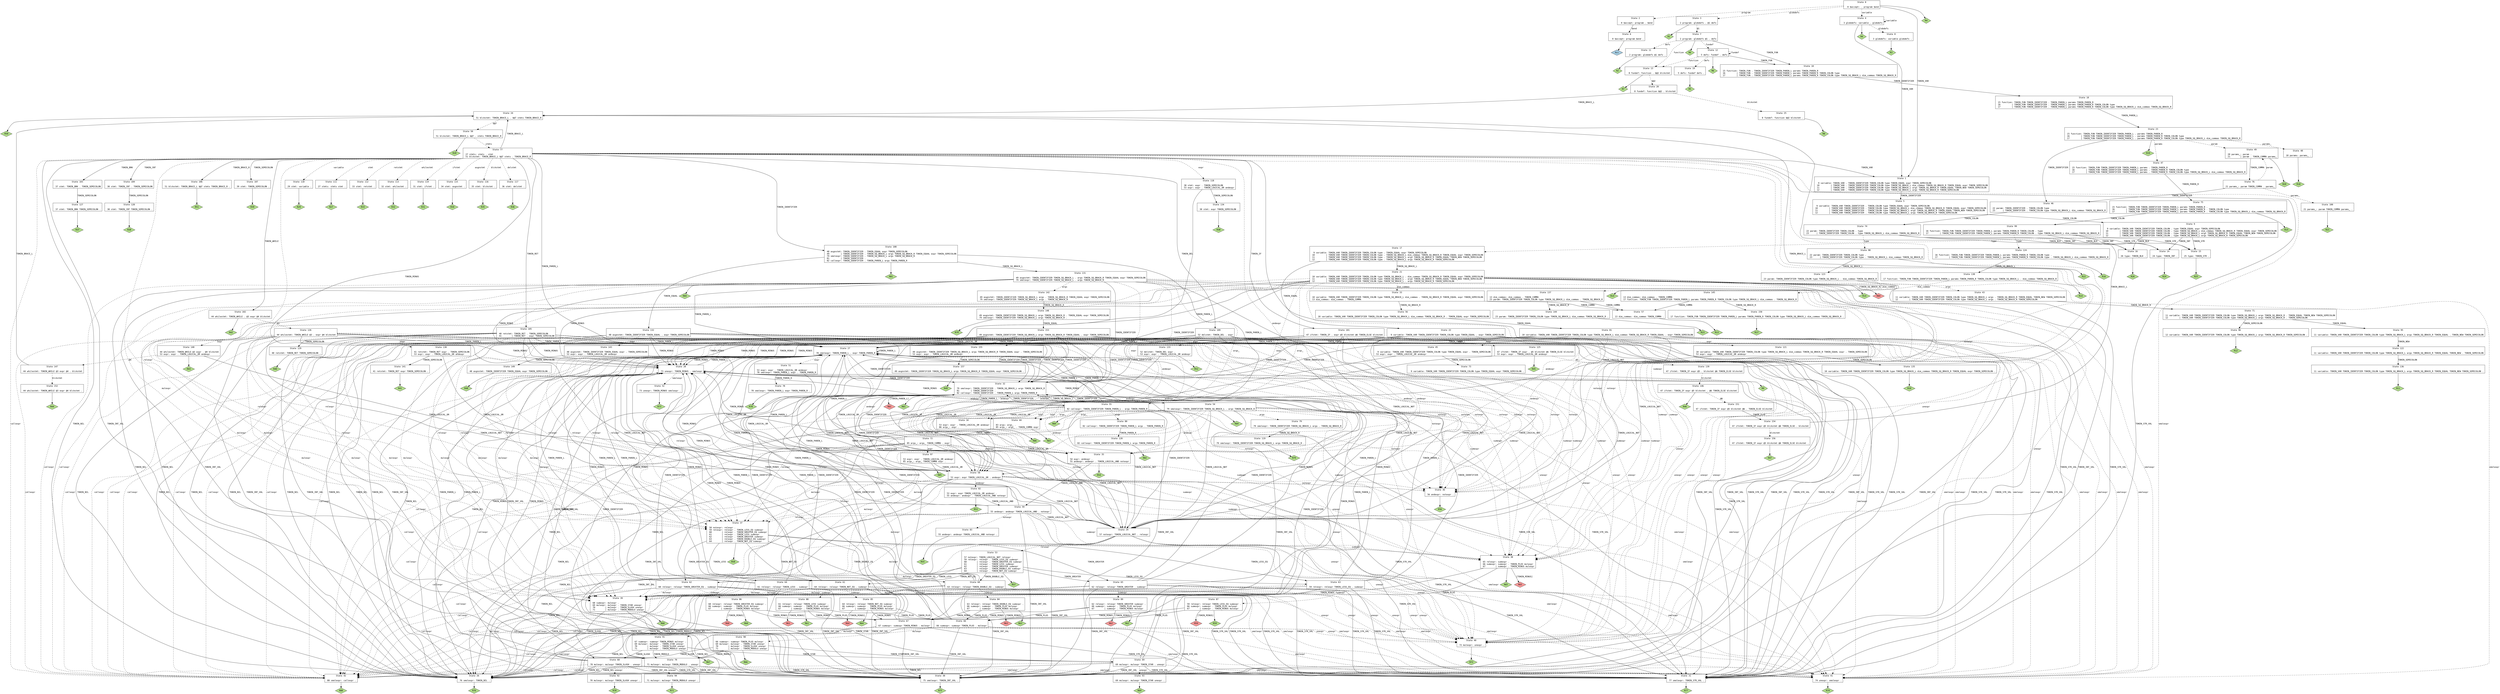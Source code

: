 // Generated by GNU Bison 3.5.1.
// Report bugs to <bug-bison@gnu.org>.
// Home page: <https://www.gnu.org/software/bison/>.

digraph "src/parser.yy"
{
  node [fontname = courier, shape = box, colorscheme = paired6]
  edge [fontname = courier]

  0 [label="State 0\n\l  0 $accept: . program $end\l"]
  0 -> 1 [style=solid label="TOKEN_VAR"]
  0 -> 2 [style=dashed label="program"]
  0 -> 3 [style=dashed label="globdefs"]
  0 -> 4 [style=dashed label="variable"]
  0 -> "0R4" [style=solid]
 "0R4" [label="R4", fillcolor=3, shape=diamond, style=filled]
  1 [label="State 1\n\l  9 variable: TOKEN_VAR . TOKEN_IDENTIFIER TOKEN_COLON type TOKEN_EQUAL expr TOKEN_SEMICOLON\l 10         | TOKEN_VAR . TOKEN_IDENTIFIER TOKEN_COLON type TOKEN_SQ_BRACK_L dim_commas TOKEN_SQ_BRACK_R TOKEN_EQUAL expr TOKEN_SEMICOLON\l 11         | TOKEN_VAR . TOKEN_IDENTIFIER TOKEN_COLON type TOKEN_SQ_BRACK_L args TOKEN_SQ_BRACK_R TOKEN_EQUAL TOKEN_NEW TOKEN_SEMICOLON\l 12         | TOKEN_VAR . TOKEN_IDENTIFIER TOKEN_COLON type TOKEN_SQ_BRACK_L args TOKEN_SQ_BRACK_R TOKEN_SEMICOLON\l"]
  1 -> 5 [style=solid label="TOKEN_IDENTIFIER"]
  2 [label="State 2\n\l  0 $accept: program . $end\l"]
  2 -> 6 [style=solid label="$end"]
  3 [label="State 3\n\l  2 program: globdefs . @1 defs\l"]
  3 -> 7 [style=dashed label="@1"]
  3 -> "3R1" [style=solid]
 "3R1" [label="R1", fillcolor=3, shape=diamond, style=filled]
  4 [label="State 4\n\l  3 globdefs: variable . globdefs\l"]
  4 -> 1 [style=solid label="TOKEN_VAR"]
  4 -> 8 [style=dashed label="globdefs"]
  4 -> 4 [style=dashed label="variable"]
  4 -> "4R4" [style=solid]
 "4R4" [label="R4", fillcolor=3, shape=diamond, style=filled]
  5 [label="State 5\n\l  9 variable: TOKEN_VAR TOKEN_IDENTIFIER . TOKEN_COLON type TOKEN_EQUAL expr TOKEN_SEMICOLON\l 10         | TOKEN_VAR TOKEN_IDENTIFIER . TOKEN_COLON type TOKEN_SQ_BRACK_L dim_commas TOKEN_SQ_BRACK_R TOKEN_EQUAL expr TOKEN_SEMICOLON\l 11         | TOKEN_VAR TOKEN_IDENTIFIER . TOKEN_COLON type TOKEN_SQ_BRACK_L args TOKEN_SQ_BRACK_R TOKEN_EQUAL TOKEN_NEW TOKEN_SEMICOLON\l 12         | TOKEN_VAR TOKEN_IDENTIFIER . TOKEN_COLON type TOKEN_SQ_BRACK_L args TOKEN_SQ_BRACK_R TOKEN_SEMICOLON\l"]
  5 -> 9 [style=solid label="TOKEN_COLON"]
  6 [label="State 6\n\l  0 $accept: program $end .\l"]
  6 -> "6R0" [style=solid]
 "6R0" [label="Acc", fillcolor=1, shape=diamond, style=filled]
  7 [label="State 7\n\l  2 program: globdefs @1 . defs\l"]
  7 -> 10 [style=solid label="TOKEN_FUN"]
  7 -> 11 [style=dashed label="defs"]
  7 -> 12 [style=dashed label="fundef"]
  7 -> 13 [style=dashed label="function"]
  7 -> "7R6" [style=solid]
 "7R6" [label="R6", fillcolor=3, shape=diamond, style=filled]
  8 [label="State 8\n\l  3 globdefs: variable globdefs .\l"]
  8 -> "8R3" [style=solid]
 "8R3" [label="R3", fillcolor=3, shape=diamond, style=filled]
  9 [label="State 9\n\l  9 variable: TOKEN_VAR TOKEN_IDENTIFIER TOKEN_COLON . type TOKEN_EQUAL expr TOKEN_SEMICOLON\l 10         | TOKEN_VAR TOKEN_IDENTIFIER TOKEN_COLON . type TOKEN_SQ_BRACK_L dim_commas TOKEN_SQ_BRACK_R TOKEN_EQUAL expr TOKEN_SEMICOLON\l 11         | TOKEN_VAR TOKEN_IDENTIFIER TOKEN_COLON . type TOKEN_SQ_BRACK_L args TOKEN_SQ_BRACK_R TOKEN_EQUAL TOKEN_NEW TOKEN_SEMICOLON\l 12         | TOKEN_VAR TOKEN_IDENTIFIER TOKEN_COLON . type TOKEN_SQ_BRACK_L args TOKEN_SQ_BRACK_R TOKEN_SEMICOLON\l"]
  9 -> 14 [style=solid label="TOKEN_INT"]
  9 -> 15 [style=solid label="TOKEN_STR"]
  9 -> 16 [style=solid label="TOKEN_BLK"]
  9 -> 17 [style=dashed label="type"]
  10 [label="State 10\n\l 15 function: TOKEN_FUN . TOKEN_IDENTIFIER TOKEN_PAREN_L params TOKEN_PAREN_R\l 16         | TOKEN_FUN . TOKEN_IDENTIFIER TOKEN_PAREN_L params TOKEN_PAREN_R TOKEN_COLON type\l 17         | TOKEN_FUN . TOKEN_IDENTIFIER TOKEN_PAREN_L params TOKEN_PAREN_R TOKEN_COLON type TOKEN_SQ_BRACK_L dim_commas TOKEN_SQ_BRACK_R\l"]
  10 -> 18 [style=solid label="TOKEN_IDENTIFIER"]
  11 [label="State 11\n\l  2 program: globdefs @1 defs .\l"]
  11 -> "11R2" [style=solid]
 "11R2" [label="R2", fillcolor=3, shape=diamond, style=filled]
  12 [label="State 12\n\l  5 defs: fundef . defs\l"]
  12 -> 10 [style=solid label="TOKEN_FUN"]
  12 -> 19 [style=dashed label="defs"]
  12 -> 12 [style=dashed label="fundef"]
  12 -> 13 [style=dashed label="function"]
  12 -> "12R6" [style=solid]
 "12R6" [label="R6", fillcolor=3, shape=diamond, style=filled]
  13 [label="State 13\n\l  8 fundef: function . $@2 blckstmt\l"]
  13 -> 20 [style=dashed label="$@2"]
  13 -> "13R7" [style=solid]
 "13R7" [label="R7", fillcolor=3, shape=diamond, style=filled]
  14 [label="State 14\n\l 24 type: TOKEN_INT .\l"]
  14 -> "14R24" [style=solid]
 "14R24" [label="R24", fillcolor=3, shape=diamond, style=filled]
  15 [label="State 15\n\l 25 type: TOKEN_STR .\l"]
  15 -> "15R25" [style=solid]
 "15R25" [label="R25", fillcolor=3, shape=diamond, style=filled]
  16 [label="State 16\n\l 26 type: TOKEN_BLK .\l"]
  16 -> "16R26" [style=solid]
 "16R26" [label="R26", fillcolor=3, shape=diamond, style=filled]
  17 [label="State 17\n\l  9 variable: TOKEN_VAR TOKEN_IDENTIFIER TOKEN_COLON type . TOKEN_EQUAL expr TOKEN_SEMICOLON\l 10         | TOKEN_VAR TOKEN_IDENTIFIER TOKEN_COLON type . TOKEN_SQ_BRACK_L dim_commas TOKEN_SQ_BRACK_R TOKEN_EQUAL expr TOKEN_SEMICOLON\l 11         | TOKEN_VAR TOKEN_IDENTIFIER TOKEN_COLON type . TOKEN_SQ_BRACK_L args TOKEN_SQ_BRACK_R TOKEN_EQUAL TOKEN_NEW TOKEN_SEMICOLON\l 12         | TOKEN_VAR TOKEN_IDENTIFIER TOKEN_COLON type . TOKEN_SQ_BRACK_L args TOKEN_SQ_BRACK_R TOKEN_SEMICOLON\l"]
  17 -> 21 [style=solid label="TOKEN_SQ_BRACK_L"]
  17 -> 22 [style=solid label="TOKEN_EQUAL"]
  18 [label="State 18\n\l 15 function: TOKEN_FUN TOKEN_IDENTIFIER . TOKEN_PAREN_L params TOKEN_PAREN_R\l 16         | TOKEN_FUN TOKEN_IDENTIFIER . TOKEN_PAREN_L params TOKEN_PAREN_R TOKEN_COLON type\l 17         | TOKEN_FUN TOKEN_IDENTIFIER . TOKEN_PAREN_L params TOKEN_PAREN_R TOKEN_COLON type TOKEN_SQ_BRACK_L dim_commas TOKEN_SQ_BRACK_R\l"]
  18 -> 23 [style=solid label="TOKEN_PAREN_L"]
  19 [label="State 19\n\l  5 defs: fundef defs .\l"]
  19 -> "19R5" [style=solid]
 "19R5" [label="R5", fillcolor=3, shape=diamond, style=filled]
  20 [label="State 20\n\l  8 fundef: function $@2 . blckstmt\l"]
  20 -> 24 [style=solid label="TOKEN_BRACE_L"]
  20 -> 25 [style=dashed label="blckstmt"]
  21 [label="State 21\n\l 10 variable: TOKEN_VAR TOKEN_IDENTIFIER TOKEN_COLON type TOKEN_SQ_BRACK_L . dim_commas TOKEN_SQ_BRACK_R TOKEN_EQUAL expr TOKEN_SEMICOLON\l 11         | TOKEN_VAR TOKEN_IDENTIFIER TOKEN_COLON type TOKEN_SQ_BRACK_L . args TOKEN_SQ_BRACK_R TOKEN_EQUAL TOKEN_NEW TOKEN_SEMICOLON\l 12         | TOKEN_VAR TOKEN_IDENTIFIER TOKEN_COLON type TOKEN_SQ_BRACK_L . args TOKEN_SQ_BRACK_R TOKEN_SEMICOLON\l"]
  21 -> 26 [style=solid label="TOKEN_NIL"]
  21 -> 27 [style=solid label="TOKEN_PAREN_L"]
  21 -> 28 [style=solid label="TOKEN_MINUS"]
  21 -> 29 [style=solid label="TOKEN_LOGICAL_NOT"]
  21 -> 30 [style=solid label="TOKEN_INT_VAL"]
  21 -> 31 [style=solid label="TOKEN_STR_VAL"]
  21 -> 32 [style=solid label="TOKEN_IDENTIFIER"]
  21 -> 33 [style=dashed label="dim_commas"]
  21 -> 34 [style=dashed label="expr"]
  21 -> 35 [style=dashed label="andexpr"]
  21 -> 36 [style=dashed label="notexpr"]
  21 -> 37 [style=dashed label="relexpr"]
  21 -> 38 [style=dashed label="sumexpr"]
  21 -> 39 [style=dashed label="mulexpr"]
  21 -> 40 [style=dashed label="unexpr"]
  21 -> 41 [style=dashed label="smolexpr"]
  21 -> 42 [style=dashed label="callexpr"]
  21 -> 43 [style=dashed label="args"]
  21 -> 44 [style=dashed label="args_"]
  21 -> "21R14" [style=solid]
 "21R14" [label="R14", fillcolor=3, shape=diamond, style=filled]
  21 -> "21R84d" [label="[TOKEN_SQ_BRACK_R]", style=solid]
 "21R84d" [label="R84", fillcolor=5, shape=diamond, style=filled]
  22 [label="State 22\n\l  9 variable: TOKEN_VAR TOKEN_IDENTIFIER TOKEN_COLON type TOKEN_EQUAL . expr TOKEN_SEMICOLON\l"]
  22 -> 26 [style=solid label="TOKEN_NIL"]
  22 -> 27 [style=solid label="TOKEN_PAREN_L"]
  22 -> 28 [style=solid label="TOKEN_MINUS"]
  22 -> 29 [style=solid label="TOKEN_LOGICAL_NOT"]
  22 -> 30 [style=solid label="TOKEN_INT_VAL"]
  22 -> 31 [style=solid label="TOKEN_STR_VAL"]
  22 -> 32 [style=solid label="TOKEN_IDENTIFIER"]
  22 -> 45 [style=dashed label="expr"]
  22 -> 35 [style=dashed label="andexpr"]
  22 -> 36 [style=dashed label="notexpr"]
  22 -> 37 [style=dashed label="relexpr"]
  22 -> 38 [style=dashed label="sumexpr"]
  22 -> 39 [style=dashed label="mulexpr"]
  22 -> 40 [style=dashed label="unexpr"]
  22 -> 41 [style=dashed label="smolexpr"]
  22 -> 42 [style=dashed label="callexpr"]
  23 [label="State 23\n\l 15 function: TOKEN_FUN TOKEN_IDENTIFIER TOKEN_PAREN_L . params TOKEN_PAREN_R\l 16         | TOKEN_FUN TOKEN_IDENTIFIER TOKEN_PAREN_L . params TOKEN_PAREN_R TOKEN_COLON type\l 17         | TOKEN_FUN TOKEN_IDENTIFIER TOKEN_PAREN_L . params TOKEN_PAREN_R TOKEN_COLON type TOKEN_SQ_BRACK_L dim_commas TOKEN_SQ_BRACK_R\l"]
  23 -> 46 [style=solid label="TOKEN_IDENTIFIER"]
  23 -> 47 [style=dashed label="params"]
  23 -> 48 [style=dashed label="params_"]
  23 -> 49 [style=dashed label="param"]
  23 -> "23R19" [style=solid]
 "23R19" [label="R19", fillcolor=3, shape=diamond, style=filled]
  24 [label="State 24\n\l 51 blckstmt: TOKEN_BRACE_L . $@7 stmts TOKEN_BRACE_R\l"]
  24 -> 50 [style=dashed label="$@7"]
  24 -> "24R50" [style=solid]
 "24R50" [label="R50", fillcolor=3, shape=diamond, style=filled]
  25 [label="State 25\n\l  8 fundef: function $@2 blckstmt .\l"]
  25 -> "25R8" [style=solid]
 "25R8" [label="R8", fillcolor=3, shape=diamond, style=filled]
  26 [label="State 26\n\l 76 smolexpr: TOKEN_NIL .\l"]
  26 -> "26R76" [style=solid]
 "26R76" [label="R76", fillcolor=3, shape=diamond, style=filled]
  27 [label="State 27\n\l 78 smolexpr: TOKEN_PAREN_L . expr TOKEN_PAREN_R\l"]
  27 -> 26 [style=solid label="TOKEN_NIL"]
  27 -> 27 [style=solid label="TOKEN_PAREN_L"]
  27 -> 28 [style=solid label="TOKEN_MINUS"]
  27 -> 29 [style=solid label="TOKEN_LOGICAL_NOT"]
  27 -> 30 [style=solid label="TOKEN_INT_VAL"]
  27 -> 31 [style=solid label="TOKEN_STR_VAL"]
  27 -> 32 [style=solid label="TOKEN_IDENTIFIER"]
  27 -> 51 [style=dashed label="expr"]
  27 -> 35 [style=dashed label="andexpr"]
  27 -> 36 [style=dashed label="notexpr"]
  27 -> 37 [style=dashed label="relexpr"]
  27 -> 38 [style=dashed label="sumexpr"]
  27 -> 39 [style=dashed label="mulexpr"]
  27 -> 40 [style=dashed label="unexpr"]
  27 -> 41 [style=dashed label="smolexpr"]
  27 -> 42 [style=dashed label="callexpr"]
  28 [label="State 28\n\l 73 unexpr: TOKEN_MINUS . smolexpr\l"]
  28 -> 26 [style=solid label="TOKEN_NIL"]
  28 -> 27 [style=solid label="TOKEN_PAREN_L"]
  28 -> 30 [style=solid label="TOKEN_INT_VAL"]
  28 -> 31 [style=solid label="TOKEN_STR_VAL"]
  28 -> 32 [style=solid label="TOKEN_IDENTIFIER"]
  28 -> 52 [style=dashed label="smolexpr"]
  28 -> 42 [style=dashed label="callexpr"]
  29 [label="State 29\n\l 57 notexpr: TOKEN_LOGICAL_NOT . relexpr\l"]
  29 -> 26 [style=solid label="TOKEN_NIL"]
  29 -> 27 [style=solid label="TOKEN_PAREN_L"]
  29 -> 28 [style=solid label="TOKEN_MINUS"]
  29 -> 30 [style=solid label="TOKEN_INT_VAL"]
  29 -> 31 [style=solid label="TOKEN_STR_VAL"]
  29 -> 32 [style=solid label="TOKEN_IDENTIFIER"]
  29 -> 53 [style=dashed label="relexpr"]
  29 -> 38 [style=dashed label="sumexpr"]
  29 -> 39 [style=dashed label="mulexpr"]
  29 -> 40 [style=dashed label="unexpr"]
  29 -> 41 [style=dashed label="smolexpr"]
  29 -> 42 [style=dashed label="callexpr"]
  30 [label="State 30\n\l 75 smolexpr: TOKEN_INT_VAL .\l"]
  30 -> "30R75" [style=solid]
 "30R75" [label="R75", fillcolor=3, shape=diamond, style=filled]
  31 [label="State 31\n\l 77 smolexpr: TOKEN_STR_VAL .\l"]
  31 -> "31R77" [style=solid]
 "31R77" [label="R77", fillcolor=3, shape=diamond, style=filled]
  32 [label="State 32\n\l 79 smolexpr: TOKEN_IDENTIFIER . TOKEN_SQ_BRACK_L args TOKEN_SQ_BRACK_R\l 81         | TOKEN_IDENTIFIER .\l 82 callexpr: TOKEN_IDENTIFIER . TOKEN_PAREN_L args TOKEN_PAREN_R\l"]
  32 -> 54 [style=solid label="TOKEN_SQ_BRACK_L"]
  32 -> 55 [style=solid label="TOKEN_PAREN_L"]
  32 -> "32R81d" [label="[TOKEN_PAREN_L]", style=solid]
 "32R81d" [label="R81", fillcolor=5, shape=diamond, style=filled]
  32 -> "32R81" [style=solid]
 "32R81" [label="R81", fillcolor=3, shape=diamond, style=filled]
  33 [label="State 33\n\l 10 variable: TOKEN_VAR TOKEN_IDENTIFIER TOKEN_COLON type TOKEN_SQ_BRACK_L dim_commas . TOKEN_SQ_BRACK_R TOKEN_EQUAL expr TOKEN_SEMICOLON\l 13 dim_commas: dim_commas . TOKEN_COMMA\l"]
  33 -> 56 [style=solid label="TOKEN_SQ_BRACK_R"]
  33 -> 57 [style=solid label="TOKEN_COMMA"]
  34 [label="State 34\n\l 53 expr: expr . TOKEN_LOGICAL_OR andexpr\l 86 args_: expr .\l"]
  34 -> 58 [style=solid label="TOKEN_LOGICAL_OR"]
  34 -> "34R86" [style=solid]
 "34R86" [label="R86", fillcolor=3, shape=diamond, style=filled]
  35 [label="State 35\n\l 54 expr: andexpr .\l 55 andexpr: andexpr . TOKEN_LOGICAL_AND notexpr\l"]
  35 -> 59 [style=solid label="TOKEN_LOGICAL_AND"]
  35 -> "35R54" [style=solid]
 "35R54" [label="R54", fillcolor=3, shape=diamond, style=filled]
  36 [label="State 36\n\l 56 andexpr: notexpr .\l"]
  36 -> "36R56" [style=solid]
 "36R56" [label="R56", fillcolor=3, shape=diamond, style=filled]
  37 [label="State 37\n\l 58 notexpr: relexpr .\l 59 relexpr: relexpr . TOKEN_LESS_EQ sumexpr\l 60        | relexpr . TOKEN_GREATER_EQ sumexpr\l 61        | relexpr . TOKEN_LESS sumexpr\l 62        | relexpr . TOKEN_GREATER sumexpr\l 63        | relexpr . TOKEN_DOUBLE_EQ sumexpr\l 64        | relexpr . TOKEN_NOT_EQ sumexpr\l"]
  37 -> 60 [style=solid label="TOKEN_DOUBLE_EQ"]
  37 -> 61 [style=solid label="TOKEN_NOT_EQ"]
  37 -> 62 [style=solid label="TOKEN_GREATER_EQ"]
  37 -> 63 [style=solid label="TOKEN_LESS_EQ"]
  37 -> 64 [style=solid label="TOKEN_LESS"]
  37 -> 65 [style=solid label="TOKEN_GREATER"]
  37 -> "37R58" [style=solid]
 "37R58" [label="R58", fillcolor=3, shape=diamond, style=filled]
  38 [label="State 38\n\l 65 relexpr: sumexpr .\l 66 sumexpr: sumexpr . TOKEN_PLUS mulexpr\l 67        | sumexpr . TOKEN_MINUS mulexpr\l"]
  38 -> 66 [style=solid label="TOKEN_PLUS"]
  38 -> 67 [style=solid label="TOKEN_MINUS"]
  38 -> "38R65d" [label="[TOKEN_MINUS]", style=solid]
 "38R65d" [label="R65", fillcolor=5, shape=diamond, style=filled]
  38 -> "38R65" [style=solid]
 "38R65" [label="R65", fillcolor=3, shape=diamond, style=filled]
  39 [label="State 39\n\l 68 sumexpr: mulexpr .\l 69 mulexpr: mulexpr . TOKEN_STAR unexpr\l 70        | mulexpr . TOKEN_SLASH unexpr\l 71        | mulexpr . TOKEN_MODULO unexpr\l"]
  39 -> 68 [style=solid label="TOKEN_SLASH"]
  39 -> 69 [style=solid label="TOKEN_STAR"]
  39 -> 70 [style=solid label="TOKEN_MODULO"]
  39 -> "39R68" [style=solid]
 "39R68" [label="R68", fillcolor=3, shape=diamond, style=filled]
  40 [label="State 40\n\l 72 mulexpr: unexpr .\l"]
  40 -> "40R72" [style=solid]
 "40R72" [label="R72", fillcolor=3, shape=diamond, style=filled]
  41 [label="State 41\n\l 74 unexpr: smolexpr .\l"]
  41 -> "41R74" [style=solid]
 "41R74" [label="R74", fillcolor=3, shape=diamond, style=filled]
  42 [label="State 42\n\l 80 smolexpr: callexpr .\l"]
  42 -> "42R80" [style=solid]
 "42R80" [label="R80", fillcolor=3, shape=diamond, style=filled]
  43 [label="State 43\n\l 11 variable: TOKEN_VAR TOKEN_IDENTIFIER TOKEN_COLON type TOKEN_SQ_BRACK_L args . TOKEN_SQ_BRACK_R TOKEN_EQUAL TOKEN_NEW TOKEN_SEMICOLON\l 12         | TOKEN_VAR TOKEN_IDENTIFIER TOKEN_COLON type TOKEN_SQ_BRACK_L args . TOKEN_SQ_BRACK_R TOKEN_SEMICOLON\l"]
  43 -> 71 [style=solid label="TOKEN_SQ_BRACK_R"]
  44 [label="State 44\n\l 83 args: args_ .\l 85 args_: args_ . TOKEN_COMMA expr\l"]
  44 -> 72 [style=solid label="TOKEN_COMMA"]
  44 -> "44R83" [style=solid]
 "44R83" [label="R83", fillcolor=3, shape=diamond, style=filled]
  45 [label="State 45\n\l  9 variable: TOKEN_VAR TOKEN_IDENTIFIER TOKEN_COLON type TOKEN_EQUAL expr . TOKEN_SEMICOLON\l 53 expr: expr . TOKEN_LOGICAL_OR andexpr\l"]
  45 -> 58 [style=solid label="TOKEN_LOGICAL_OR"]
  45 -> 73 [style=solid label="TOKEN_SEMICOLON"]
  46 [label="State 46\n\l 22 param: TOKEN_IDENTIFIER . TOKEN_COLON type\l 23      | TOKEN_IDENTIFIER . TOKEN_COLON type TOKEN_SQ_BRACK_L dim_commas TOKEN_SQ_BRACK_R\l"]
  46 -> 74 [style=solid label="TOKEN_COLON"]
  47 [label="State 47\n\l 15 function: TOKEN_FUN TOKEN_IDENTIFIER TOKEN_PAREN_L params . TOKEN_PAREN_R\l 16         | TOKEN_FUN TOKEN_IDENTIFIER TOKEN_PAREN_L params . TOKEN_PAREN_R TOKEN_COLON type\l 17         | TOKEN_FUN TOKEN_IDENTIFIER TOKEN_PAREN_L params . TOKEN_PAREN_R TOKEN_COLON type TOKEN_SQ_BRACK_L dim_commas TOKEN_SQ_BRACK_R\l"]
  47 -> 75 [style=solid label="TOKEN_PAREN_R"]
  48 [label="State 48\n\l 18 params: params_ .\l"]
  48 -> "48R18" [style=solid]
 "48R18" [label="R18", fillcolor=3, shape=diamond, style=filled]
  49 [label="State 49\n\l 20 params_: param .\l 21        | param . TOKEN_COMMA params_\l"]
  49 -> 76 [style=solid label="TOKEN_COMMA"]
  49 -> "49R20" [style=solid]
 "49R20" [label="R20", fillcolor=3, shape=diamond, style=filled]
  50 [label="State 50\n\l 51 blckstmt: TOKEN_BRACE_L $@7 . stmts TOKEN_BRACE_R\l"]
  50 -> 77 [style=dashed label="stmts"]
  50 -> "50R28" [style=solid]
 "50R28" [label="R28", fillcolor=3, shape=diamond, style=filled]
  51 [label="State 51\n\l 53 expr: expr . TOKEN_LOGICAL_OR andexpr\l 78 smolexpr: TOKEN_PAREN_L expr . TOKEN_PAREN_R\l"]
  51 -> 78 [style=solid label="TOKEN_PAREN_R"]
  51 -> 58 [style=solid label="TOKEN_LOGICAL_OR"]
  52 [label="State 52\n\l 73 unexpr: TOKEN_MINUS smolexpr .\l"]
  52 -> "52R73" [style=solid]
 "52R73" [label="R73", fillcolor=3, shape=diamond, style=filled]
  53 [label="State 53\n\l 57 notexpr: TOKEN_LOGICAL_NOT relexpr .\l 59 relexpr: relexpr . TOKEN_LESS_EQ sumexpr\l 60        | relexpr . TOKEN_GREATER_EQ sumexpr\l 61        | relexpr . TOKEN_LESS sumexpr\l 62        | relexpr . TOKEN_GREATER sumexpr\l 63        | relexpr . TOKEN_DOUBLE_EQ sumexpr\l 64        | relexpr . TOKEN_NOT_EQ sumexpr\l"]
  53 -> 60 [style=solid label="TOKEN_DOUBLE_EQ"]
  53 -> 61 [style=solid label="TOKEN_NOT_EQ"]
  53 -> 62 [style=solid label="TOKEN_GREATER_EQ"]
  53 -> 63 [style=solid label="TOKEN_LESS_EQ"]
  53 -> 64 [style=solid label="TOKEN_LESS"]
  53 -> 65 [style=solid label="TOKEN_GREATER"]
  53 -> "53R57" [style=solid]
 "53R57" [label="R57", fillcolor=3, shape=diamond, style=filled]
  54 [label="State 54\n\l 79 smolexpr: TOKEN_IDENTIFIER TOKEN_SQ_BRACK_L . args TOKEN_SQ_BRACK_R\l"]
  54 -> 26 [style=solid label="TOKEN_NIL"]
  54 -> 27 [style=solid label="TOKEN_PAREN_L"]
  54 -> 28 [style=solid label="TOKEN_MINUS"]
  54 -> 29 [style=solid label="TOKEN_LOGICAL_NOT"]
  54 -> 30 [style=solid label="TOKEN_INT_VAL"]
  54 -> 31 [style=solid label="TOKEN_STR_VAL"]
  54 -> 32 [style=solid label="TOKEN_IDENTIFIER"]
  54 -> 34 [style=dashed label="expr"]
  54 -> 35 [style=dashed label="andexpr"]
  54 -> 36 [style=dashed label="notexpr"]
  54 -> 37 [style=dashed label="relexpr"]
  54 -> 38 [style=dashed label="sumexpr"]
  54 -> 39 [style=dashed label="mulexpr"]
  54 -> 40 [style=dashed label="unexpr"]
  54 -> 41 [style=dashed label="smolexpr"]
  54 -> 42 [style=dashed label="callexpr"]
  54 -> 79 [style=dashed label="args"]
  54 -> 44 [style=dashed label="args_"]
  54 -> "54R84" [style=solid]
 "54R84" [label="R84", fillcolor=3, shape=diamond, style=filled]
  55 [label="State 55\n\l 82 callexpr: TOKEN_IDENTIFIER TOKEN_PAREN_L . args TOKEN_PAREN_R\l"]
  55 -> 26 [style=solid label="TOKEN_NIL"]
  55 -> 27 [style=solid label="TOKEN_PAREN_L"]
  55 -> 28 [style=solid label="TOKEN_MINUS"]
  55 -> 29 [style=solid label="TOKEN_LOGICAL_NOT"]
  55 -> 30 [style=solid label="TOKEN_INT_VAL"]
  55 -> 31 [style=solid label="TOKEN_STR_VAL"]
  55 -> 32 [style=solid label="TOKEN_IDENTIFIER"]
  55 -> 34 [style=dashed label="expr"]
  55 -> 35 [style=dashed label="andexpr"]
  55 -> 36 [style=dashed label="notexpr"]
  55 -> 37 [style=dashed label="relexpr"]
  55 -> 38 [style=dashed label="sumexpr"]
  55 -> 39 [style=dashed label="mulexpr"]
  55 -> 40 [style=dashed label="unexpr"]
  55 -> 41 [style=dashed label="smolexpr"]
  55 -> 42 [style=dashed label="callexpr"]
  55 -> 80 [style=dashed label="args"]
  55 -> 44 [style=dashed label="args_"]
  55 -> "55R84" [style=solid]
 "55R84" [label="R84", fillcolor=3, shape=diamond, style=filled]
  56 [label="State 56\n\l 10 variable: TOKEN_VAR TOKEN_IDENTIFIER TOKEN_COLON type TOKEN_SQ_BRACK_L dim_commas TOKEN_SQ_BRACK_R . TOKEN_EQUAL expr TOKEN_SEMICOLON\l"]
  56 -> 81 [style=solid label="TOKEN_EQUAL"]
  57 [label="State 57\n\l 13 dim_commas: dim_commas TOKEN_COMMA .\l"]
  57 -> "57R13" [style=solid]
 "57R13" [label="R13", fillcolor=3, shape=diamond, style=filled]
  58 [label="State 58\n\l 53 expr: expr TOKEN_LOGICAL_OR . andexpr\l"]
  58 -> 26 [style=solid label="TOKEN_NIL"]
  58 -> 27 [style=solid label="TOKEN_PAREN_L"]
  58 -> 28 [style=solid label="TOKEN_MINUS"]
  58 -> 29 [style=solid label="TOKEN_LOGICAL_NOT"]
  58 -> 30 [style=solid label="TOKEN_INT_VAL"]
  58 -> 31 [style=solid label="TOKEN_STR_VAL"]
  58 -> 32 [style=solid label="TOKEN_IDENTIFIER"]
  58 -> 82 [style=dashed label="andexpr"]
  58 -> 36 [style=dashed label="notexpr"]
  58 -> 37 [style=dashed label="relexpr"]
  58 -> 38 [style=dashed label="sumexpr"]
  58 -> 39 [style=dashed label="mulexpr"]
  58 -> 40 [style=dashed label="unexpr"]
  58 -> 41 [style=dashed label="smolexpr"]
  58 -> 42 [style=dashed label="callexpr"]
  59 [label="State 59\n\l 55 andexpr: andexpr TOKEN_LOGICAL_AND . notexpr\l"]
  59 -> 26 [style=solid label="TOKEN_NIL"]
  59 -> 27 [style=solid label="TOKEN_PAREN_L"]
  59 -> 28 [style=solid label="TOKEN_MINUS"]
  59 -> 29 [style=solid label="TOKEN_LOGICAL_NOT"]
  59 -> 30 [style=solid label="TOKEN_INT_VAL"]
  59 -> 31 [style=solid label="TOKEN_STR_VAL"]
  59 -> 32 [style=solid label="TOKEN_IDENTIFIER"]
  59 -> 83 [style=dashed label="notexpr"]
  59 -> 37 [style=dashed label="relexpr"]
  59 -> 38 [style=dashed label="sumexpr"]
  59 -> 39 [style=dashed label="mulexpr"]
  59 -> 40 [style=dashed label="unexpr"]
  59 -> 41 [style=dashed label="smolexpr"]
  59 -> 42 [style=dashed label="callexpr"]
  60 [label="State 60\n\l 63 relexpr: relexpr TOKEN_DOUBLE_EQ . sumexpr\l"]
  60 -> 26 [style=solid label="TOKEN_NIL"]
  60 -> 27 [style=solid label="TOKEN_PAREN_L"]
  60 -> 28 [style=solid label="TOKEN_MINUS"]
  60 -> 30 [style=solid label="TOKEN_INT_VAL"]
  60 -> 31 [style=solid label="TOKEN_STR_VAL"]
  60 -> 32 [style=solid label="TOKEN_IDENTIFIER"]
  60 -> 84 [style=dashed label="sumexpr"]
  60 -> 39 [style=dashed label="mulexpr"]
  60 -> 40 [style=dashed label="unexpr"]
  60 -> 41 [style=dashed label="smolexpr"]
  60 -> 42 [style=dashed label="callexpr"]
  61 [label="State 61\n\l 64 relexpr: relexpr TOKEN_NOT_EQ . sumexpr\l"]
  61 -> 26 [style=solid label="TOKEN_NIL"]
  61 -> 27 [style=solid label="TOKEN_PAREN_L"]
  61 -> 28 [style=solid label="TOKEN_MINUS"]
  61 -> 30 [style=solid label="TOKEN_INT_VAL"]
  61 -> 31 [style=solid label="TOKEN_STR_VAL"]
  61 -> 32 [style=solid label="TOKEN_IDENTIFIER"]
  61 -> 85 [style=dashed label="sumexpr"]
  61 -> 39 [style=dashed label="mulexpr"]
  61 -> 40 [style=dashed label="unexpr"]
  61 -> 41 [style=dashed label="smolexpr"]
  61 -> 42 [style=dashed label="callexpr"]
  62 [label="State 62\n\l 60 relexpr: relexpr TOKEN_GREATER_EQ . sumexpr\l"]
  62 -> 26 [style=solid label="TOKEN_NIL"]
  62 -> 27 [style=solid label="TOKEN_PAREN_L"]
  62 -> 28 [style=solid label="TOKEN_MINUS"]
  62 -> 30 [style=solid label="TOKEN_INT_VAL"]
  62 -> 31 [style=solid label="TOKEN_STR_VAL"]
  62 -> 32 [style=solid label="TOKEN_IDENTIFIER"]
  62 -> 86 [style=dashed label="sumexpr"]
  62 -> 39 [style=dashed label="mulexpr"]
  62 -> 40 [style=dashed label="unexpr"]
  62 -> 41 [style=dashed label="smolexpr"]
  62 -> 42 [style=dashed label="callexpr"]
  63 [label="State 63\n\l 59 relexpr: relexpr TOKEN_LESS_EQ . sumexpr\l"]
  63 -> 26 [style=solid label="TOKEN_NIL"]
  63 -> 27 [style=solid label="TOKEN_PAREN_L"]
  63 -> 28 [style=solid label="TOKEN_MINUS"]
  63 -> 30 [style=solid label="TOKEN_INT_VAL"]
  63 -> 31 [style=solid label="TOKEN_STR_VAL"]
  63 -> 32 [style=solid label="TOKEN_IDENTIFIER"]
  63 -> 87 [style=dashed label="sumexpr"]
  63 -> 39 [style=dashed label="mulexpr"]
  63 -> 40 [style=dashed label="unexpr"]
  63 -> 41 [style=dashed label="smolexpr"]
  63 -> 42 [style=dashed label="callexpr"]
  64 [label="State 64\n\l 61 relexpr: relexpr TOKEN_LESS . sumexpr\l"]
  64 -> 26 [style=solid label="TOKEN_NIL"]
  64 -> 27 [style=solid label="TOKEN_PAREN_L"]
  64 -> 28 [style=solid label="TOKEN_MINUS"]
  64 -> 30 [style=solid label="TOKEN_INT_VAL"]
  64 -> 31 [style=solid label="TOKEN_STR_VAL"]
  64 -> 32 [style=solid label="TOKEN_IDENTIFIER"]
  64 -> 88 [style=dashed label="sumexpr"]
  64 -> 39 [style=dashed label="mulexpr"]
  64 -> 40 [style=dashed label="unexpr"]
  64 -> 41 [style=dashed label="smolexpr"]
  64 -> 42 [style=dashed label="callexpr"]
  65 [label="State 65\n\l 62 relexpr: relexpr TOKEN_GREATER . sumexpr\l"]
  65 -> 26 [style=solid label="TOKEN_NIL"]
  65 -> 27 [style=solid label="TOKEN_PAREN_L"]
  65 -> 28 [style=solid label="TOKEN_MINUS"]
  65 -> 30 [style=solid label="TOKEN_INT_VAL"]
  65 -> 31 [style=solid label="TOKEN_STR_VAL"]
  65 -> 32 [style=solid label="TOKEN_IDENTIFIER"]
  65 -> 89 [style=dashed label="sumexpr"]
  65 -> 39 [style=dashed label="mulexpr"]
  65 -> 40 [style=dashed label="unexpr"]
  65 -> 41 [style=dashed label="smolexpr"]
  65 -> 42 [style=dashed label="callexpr"]
  66 [label="State 66\n\l 66 sumexpr: sumexpr TOKEN_PLUS . mulexpr\l"]
  66 -> 26 [style=solid label="TOKEN_NIL"]
  66 -> 27 [style=solid label="TOKEN_PAREN_L"]
  66 -> 28 [style=solid label="TOKEN_MINUS"]
  66 -> 30 [style=solid label="TOKEN_INT_VAL"]
  66 -> 31 [style=solid label="TOKEN_STR_VAL"]
  66 -> 32 [style=solid label="TOKEN_IDENTIFIER"]
  66 -> 90 [style=dashed label="mulexpr"]
  66 -> 40 [style=dashed label="unexpr"]
  66 -> 41 [style=dashed label="smolexpr"]
  66 -> 42 [style=dashed label="callexpr"]
  67 [label="State 67\n\l 67 sumexpr: sumexpr TOKEN_MINUS . mulexpr\l"]
  67 -> 26 [style=solid label="TOKEN_NIL"]
  67 -> 27 [style=solid label="TOKEN_PAREN_L"]
  67 -> 28 [style=solid label="TOKEN_MINUS"]
  67 -> 30 [style=solid label="TOKEN_INT_VAL"]
  67 -> 31 [style=solid label="TOKEN_STR_VAL"]
  67 -> 32 [style=solid label="TOKEN_IDENTIFIER"]
  67 -> 91 [style=dashed label="mulexpr"]
  67 -> 40 [style=dashed label="unexpr"]
  67 -> 41 [style=dashed label="smolexpr"]
  67 -> 42 [style=dashed label="callexpr"]
  68 [label="State 68\n\l 70 mulexpr: mulexpr TOKEN_SLASH . unexpr\l"]
  68 -> 26 [style=solid label="TOKEN_NIL"]
  68 -> 27 [style=solid label="TOKEN_PAREN_L"]
  68 -> 28 [style=solid label="TOKEN_MINUS"]
  68 -> 30 [style=solid label="TOKEN_INT_VAL"]
  68 -> 31 [style=solid label="TOKEN_STR_VAL"]
  68 -> 32 [style=solid label="TOKEN_IDENTIFIER"]
  68 -> 92 [style=dashed label="unexpr"]
  68 -> 41 [style=dashed label="smolexpr"]
  68 -> 42 [style=dashed label="callexpr"]
  69 [label="State 69\n\l 69 mulexpr: mulexpr TOKEN_STAR . unexpr\l"]
  69 -> 26 [style=solid label="TOKEN_NIL"]
  69 -> 27 [style=solid label="TOKEN_PAREN_L"]
  69 -> 28 [style=solid label="TOKEN_MINUS"]
  69 -> 30 [style=solid label="TOKEN_INT_VAL"]
  69 -> 31 [style=solid label="TOKEN_STR_VAL"]
  69 -> 32 [style=solid label="TOKEN_IDENTIFIER"]
  69 -> 93 [style=dashed label="unexpr"]
  69 -> 41 [style=dashed label="smolexpr"]
  69 -> 42 [style=dashed label="callexpr"]
  70 [label="State 70\n\l 71 mulexpr: mulexpr TOKEN_MODULO . unexpr\l"]
  70 -> 26 [style=solid label="TOKEN_NIL"]
  70 -> 27 [style=solid label="TOKEN_PAREN_L"]
  70 -> 28 [style=solid label="TOKEN_MINUS"]
  70 -> 30 [style=solid label="TOKEN_INT_VAL"]
  70 -> 31 [style=solid label="TOKEN_STR_VAL"]
  70 -> 32 [style=solid label="TOKEN_IDENTIFIER"]
  70 -> 94 [style=dashed label="unexpr"]
  70 -> 41 [style=dashed label="smolexpr"]
  70 -> 42 [style=dashed label="callexpr"]
  71 [label="State 71\n\l 11 variable: TOKEN_VAR TOKEN_IDENTIFIER TOKEN_COLON type TOKEN_SQ_BRACK_L args TOKEN_SQ_BRACK_R . TOKEN_EQUAL TOKEN_NEW TOKEN_SEMICOLON\l 12         | TOKEN_VAR TOKEN_IDENTIFIER TOKEN_COLON type TOKEN_SQ_BRACK_L args TOKEN_SQ_BRACK_R . TOKEN_SEMICOLON\l"]
  71 -> 95 [style=solid label="TOKEN_EQUAL"]
  71 -> 96 [style=solid label="TOKEN_SEMICOLON"]
  72 [label="State 72\n\l 85 args_: args_ TOKEN_COMMA . expr\l"]
  72 -> 26 [style=solid label="TOKEN_NIL"]
  72 -> 27 [style=solid label="TOKEN_PAREN_L"]
  72 -> 28 [style=solid label="TOKEN_MINUS"]
  72 -> 29 [style=solid label="TOKEN_LOGICAL_NOT"]
  72 -> 30 [style=solid label="TOKEN_INT_VAL"]
  72 -> 31 [style=solid label="TOKEN_STR_VAL"]
  72 -> 32 [style=solid label="TOKEN_IDENTIFIER"]
  72 -> 97 [style=dashed label="expr"]
  72 -> 35 [style=dashed label="andexpr"]
  72 -> 36 [style=dashed label="notexpr"]
  72 -> 37 [style=dashed label="relexpr"]
  72 -> 38 [style=dashed label="sumexpr"]
  72 -> 39 [style=dashed label="mulexpr"]
  72 -> 40 [style=dashed label="unexpr"]
  72 -> 41 [style=dashed label="smolexpr"]
  72 -> 42 [style=dashed label="callexpr"]
  73 [label="State 73\n\l  9 variable: TOKEN_VAR TOKEN_IDENTIFIER TOKEN_COLON type TOKEN_EQUAL expr TOKEN_SEMICOLON .\l"]
  73 -> "73R9" [style=solid]
 "73R9" [label="R9", fillcolor=3, shape=diamond, style=filled]
  74 [label="State 74\n\l 22 param: TOKEN_IDENTIFIER TOKEN_COLON . type\l 23      | TOKEN_IDENTIFIER TOKEN_COLON . type TOKEN_SQ_BRACK_L dim_commas TOKEN_SQ_BRACK_R\l"]
  74 -> 14 [style=solid label="TOKEN_INT"]
  74 -> 15 [style=solid label="TOKEN_STR"]
  74 -> 16 [style=solid label="TOKEN_BLK"]
  74 -> 98 [style=dashed label="type"]
  75 [label="State 75\n\l 15 function: TOKEN_FUN TOKEN_IDENTIFIER TOKEN_PAREN_L params TOKEN_PAREN_R .\l 16         | TOKEN_FUN TOKEN_IDENTIFIER TOKEN_PAREN_L params TOKEN_PAREN_R . TOKEN_COLON type\l 17         | TOKEN_FUN TOKEN_IDENTIFIER TOKEN_PAREN_L params TOKEN_PAREN_R . TOKEN_COLON type TOKEN_SQ_BRACK_L dim_commas TOKEN_SQ_BRACK_R\l"]
  75 -> 99 [style=solid label="TOKEN_COLON"]
  75 -> "75R15" [style=solid]
 "75R15" [label="R15", fillcolor=3, shape=diamond, style=filled]
  76 [label="State 76\n\l 21 params_: param TOKEN_COMMA . params_\l"]
  76 -> 46 [style=solid label="TOKEN_IDENTIFIER"]
  76 -> 100 [style=dashed label="params_"]
  76 -> 49 [style=dashed label="param"]
  77 [label="State 77\n\l 27 stmts: stmts . stmt\l 51 blckstmt: TOKEN_BRACE_L $@7 stmts . TOKEN_BRACE_R\l"]
  77 -> 101 [style=solid label="TOKEN_IF"]
  77 -> 102 [style=solid label="TOKEN_WHILE"]
  77 -> 1 [style=solid label="TOKEN_VAR"]
  77 -> 103 [style=solid label="TOKEN_BRK"]
  77 -> 104 [style=solid label="TOKEN_CNT"]
  77 -> 105 [style=solid label="TOKEN_RET"]
  77 -> 26 [style=solid label="TOKEN_NIL"]
  77 -> 27 [style=solid label="TOKEN_PAREN_L"]
  77 -> 24 [style=solid label="TOKEN_BRACE_L"]
  77 -> 106 [style=solid label="TOKEN_BRACE_R"]
  77 -> 28 [style=solid label="TOKEN_MINUS"]
  77 -> 29 [style=solid label="TOKEN_LOGICAL_NOT"]
  77 -> 107 [style=solid label="TOKEN_SEMICOLON"]
  77 -> 30 [style=solid label="TOKEN_INT_VAL"]
  77 -> 31 [style=solid label="TOKEN_STR_VAL"]
  77 -> 108 [style=solid label="TOKEN_IDENTIFIER"]
  77 -> 109 [style=solid label="TOKEN_DEL"]
  77 -> 110 [style=dashed label="variable"]
  77 -> 111 [style=dashed label="stmt"]
  77 -> 112 [style=dashed label="retstmt"]
  77 -> 113 [style=dashed label="whilestmt"]
  77 -> 114 [style=dashed label="ifstmt"]
  77 -> 115 [style=dashed label="asgnstmt"]
  77 -> 116 [style=dashed label="blckstmt"]
  77 -> 117 [style=dashed label="delstmt"]
  77 -> 118 [style=dashed label="expr"]
  77 -> 35 [style=dashed label="andexpr"]
  77 -> 36 [style=dashed label="notexpr"]
  77 -> 37 [style=dashed label="relexpr"]
  77 -> 38 [style=dashed label="sumexpr"]
  77 -> 39 [style=dashed label="mulexpr"]
  77 -> 40 [style=dashed label="unexpr"]
  77 -> 41 [style=dashed label="smolexpr"]
  77 -> 42 [style=dashed label="callexpr"]
  78 [label="State 78\n\l 78 smolexpr: TOKEN_PAREN_L expr TOKEN_PAREN_R .\l"]
  78 -> "78R78" [style=solid]
 "78R78" [label="R78", fillcolor=3, shape=diamond, style=filled]
  79 [label="State 79\n\l 79 smolexpr: TOKEN_IDENTIFIER TOKEN_SQ_BRACK_L args . TOKEN_SQ_BRACK_R\l"]
  79 -> 119 [style=solid label="TOKEN_SQ_BRACK_R"]
  80 [label="State 80\n\l 82 callexpr: TOKEN_IDENTIFIER TOKEN_PAREN_L args . TOKEN_PAREN_R\l"]
  80 -> 120 [style=solid label="TOKEN_PAREN_R"]
  81 [label="State 81\n\l 10 variable: TOKEN_VAR TOKEN_IDENTIFIER TOKEN_COLON type TOKEN_SQ_BRACK_L dim_commas TOKEN_SQ_BRACK_R TOKEN_EQUAL . expr TOKEN_SEMICOLON\l"]
  81 -> 26 [style=solid label="TOKEN_NIL"]
  81 -> 27 [style=solid label="TOKEN_PAREN_L"]
  81 -> 28 [style=solid label="TOKEN_MINUS"]
  81 -> 29 [style=solid label="TOKEN_LOGICAL_NOT"]
  81 -> 30 [style=solid label="TOKEN_INT_VAL"]
  81 -> 31 [style=solid label="TOKEN_STR_VAL"]
  81 -> 32 [style=solid label="TOKEN_IDENTIFIER"]
  81 -> 121 [style=dashed label="expr"]
  81 -> 35 [style=dashed label="andexpr"]
  81 -> 36 [style=dashed label="notexpr"]
  81 -> 37 [style=dashed label="relexpr"]
  81 -> 38 [style=dashed label="sumexpr"]
  81 -> 39 [style=dashed label="mulexpr"]
  81 -> 40 [style=dashed label="unexpr"]
  81 -> 41 [style=dashed label="smolexpr"]
  81 -> 42 [style=dashed label="callexpr"]
  82 [label="State 82\n\l 53 expr: expr TOKEN_LOGICAL_OR andexpr .\l 55 andexpr: andexpr . TOKEN_LOGICAL_AND notexpr\l"]
  82 -> 59 [style=solid label="TOKEN_LOGICAL_AND"]
  82 -> "82R53" [style=solid]
 "82R53" [label="R53", fillcolor=3, shape=diamond, style=filled]
  83 [label="State 83\n\l 55 andexpr: andexpr TOKEN_LOGICAL_AND notexpr .\l"]
  83 -> "83R55" [style=solid]
 "83R55" [label="R55", fillcolor=3, shape=diamond, style=filled]
  84 [label="State 84\n\l 63 relexpr: relexpr TOKEN_DOUBLE_EQ sumexpr .\l 66 sumexpr: sumexpr . TOKEN_PLUS mulexpr\l 67        | sumexpr . TOKEN_MINUS mulexpr\l"]
  84 -> 66 [style=solid label="TOKEN_PLUS"]
  84 -> 67 [style=solid label="TOKEN_MINUS"]
  84 -> "84R63d" [label="[TOKEN_MINUS]", style=solid]
 "84R63d" [label="R63", fillcolor=5, shape=diamond, style=filled]
  84 -> "84R63" [style=solid]
 "84R63" [label="R63", fillcolor=3, shape=diamond, style=filled]
  85 [label="State 85\n\l 64 relexpr: relexpr TOKEN_NOT_EQ sumexpr .\l 66 sumexpr: sumexpr . TOKEN_PLUS mulexpr\l 67        | sumexpr . TOKEN_MINUS mulexpr\l"]
  85 -> 66 [style=solid label="TOKEN_PLUS"]
  85 -> 67 [style=solid label="TOKEN_MINUS"]
  85 -> "85R64d" [label="[TOKEN_MINUS]", style=solid]
 "85R64d" [label="R64", fillcolor=5, shape=diamond, style=filled]
  85 -> "85R64" [style=solid]
 "85R64" [label="R64", fillcolor=3, shape=diamond, style=filled]
  86 [label="State 86\n\l 60 relexpr: relexpr TOKEN_GREATER_EQ sumexpr .\l 66 sumexpr: sumexpr . TOKEN_PLUS mulexpr\l 67        | sumexpr . TOKEN_MINUS mulexpr\l"]
  86 -> 66 [style=solid label="TOKEN_PLUS"]
  86 -> 67 [style=solid label="TOKEN_MINUS"]
  86 -> "86R60d" [label="[TOKEN_MINUS]", style=solid]
 "86R60d" [label="R60", fillcolor=5, shape=diamond, style=filled]
  86 -> "86R60" [style=solid]
 "86R60" [label="R60", fillcolor=3, shape=diamond, style=filled]
  87 [label="State 87\n\l 59 relexpr: relexpr TOKEN_LESS_EQ sumexpr .\l 66 sumexpr: sumexpr . TOKEN_PLUS mulexpr\l 67        | sumexpr . TOKEN_MINUS mulexpr\l"]
  87 -> 66 [style=solid label="TOKEN_PLUS"]
  87 -> 67 [style=solid label="TOKEN_MINUS"]
  87 -> "87R59d" [label="[TOKEN_MINUS]", style=solid]
 "87R59d" [label="R59", fillcolor=5, shape=diamond, style=filled]
  87 -> "87R59" [style=solid]
 "87R59" [label="R59", fillcolor=3, shape=diamond, style=filled]
  88 [label="State 88\n\l 61 relexpr: relexpr TOKEN_LESS sumexpr .\l 66 sumexpr: sumexpr . TOKEN_PLUS mulexpr\l 67        | sumexpr . TOKEN_MINUS mulexpr\l"]
  88 -> 66 [style=solid label="TOKEN_PLUS"]
  88 -> 67 [style=solid label="TOKEN_MINUS"]
  88 -> "88R61d" [label="[TOKEN_MINUS]", style=solid]
 "88R61d" [label="R61", fillcolor=5, shape=diamond, style=filled]
  88 -> "88R61" [style=solid]
 "88R61" [label="R61", fillcolor=3, shape=diamond, style=filled]
  89 [label="State 89\n\l 62 relexpr: relexpr TOKEN_GREATER sumexpr .\l 66 sumexpr: sumexpr . TOKEN_PLUS mulexpr\l 67        | sumexpr . TOKEN_MINUS mulexpr\l"]
  89 -> 66 [style=solid label="TOKEN_PLUS"]
  89 -> 67 [style=solid label="TOKEN_MINUS"]
  89 -> "89R62d" [label="[TOKEN_MINUS]", style=solid]
 "89R62d" [label="R62", fillcolor=5, shape=diamond, style=filled]
  89 -> "89R62" [style=solid]
 "89R62" [label="R62", fillcolor=3, shape=diamond, style=filled]
  90 [label="State 90\n\l 66 sumexpr: sumexpr TOKEN_PLUS mulexpr .\l 69 mulexpr: mulexpr . TOKEN_STAR unexpr\l 70        | mulexpr . TOKEN_SLASH unexpr\l 71        | mulexpr . TOKEN_MODULO unexpr\l"]
  90 -> 68 [style=solid label="TOKEN_SLASH"]
  90 -> 69 [style=solid label="TOKEN_STAR"]
  90 -> 70 [style=solid label="TOKEN_MODULO"]
  90 -> "90R66" [style=solid]
 "90R66" [label="R66", fillcolor=3, shape=diamond, style=filled]
  91 [label="State 91\n\l 67 sumexpr: sumexpr TOKEN_MINUS mulexpr .\l 69 mulexpr: mulexpr . TOKEN_STAR unexpr\l 70        | mulexpr . TOKEN_SLASH unexpr\l 71        | mulexpr . TOKEN_MODULO unexpr\l"]
  91 -> 68 [style=solid label="TOKEN_SLASH"]
  91 -> 69 [style=solid label="TOKEN_STAR"]
  91 -> 70 [style=solid label="TOKEN_MODULO"]
  91 -> "91R67" [style=solid]
 "91R67" [label="R67", fillcolor=3, shape=diamond, style=filled]
  92 [label="State 92\n\l 70 mulexpr: mulexpr TOKEN_SLASH unexpr .\l"]
  92 -> "92R70" [style=solid]
 "92R70" [label="R70", fillcolor=3, shape=diamond, style=filled]
  93 [label="State 93\n\l 69 mulexpr: mulexpr TOKEN_STAR unexpr .\l"]
  93 -> "93R69" [style=solid]
 "93R69" [label="R69", fillcolor=3, shape=diamond, style=filled]
  94 [label="State 94\n\l 71 mulexpr: mulexpr TOKEN_MODULO unexpr .\l"]
  94 -> "94R71" [style=solid]
 "94R71" [label="R71", fillcolor=3, shape=diamond, style=filled]
  95 [label="State 95\n\l 11 variable: TOKEN_VAR TOKEN_IDENTIFIER TOKEN_COLON type TOKEN_SQ_BRACK_L args TOKEN_SQ_BRACK_R TOKEN_EQUAL . TOKEN_NEW TOKEN_SEMICOLON\l"]
  95 -> 122 [style=solid label="TOKEN_NEW"]
  96 [label="State 96\n\l 12 variable: TOKEN_VAR TOKEN_IDENTIFIER TOKEN_COLON type TOKEN_SQ_BRACK_L args TOKEN_SQ_BRACK_R TOKEN_SEMICOLON .\l"]
  96 -> "96R12" [style=solid]
 "96R12" [label="R12", fillcolor=3, shape=diamond, style=filled]
  97 [label="State 97\n\l 53 expr: expr . TOKEN_LOGICAL_OR andexpr\l 85 args_: args_ TOKEN_COMMA expr .\l"]
  97 -> 58 [style=solid label="TOKEN_LOGICAL_OR"]
  97 -> "97R85" [style=solid]
 "97R85" [label="R85", fillcolor=3, shape=diamond, style=filled]
  98 [label="State 98\n\l 22 param: TOKEN_IDENTIFIER TOKEN_COLON type .\l 23      | TOKEN_IDENTIFIER TOKEN_COLON type . TOKEN_SQ_BRACK_L dim_commas TOKEN_SQ_BRACK_R\l"]
  98 -> 123 [style=solid label="TOKEN_SQ_BRACK_L"]
  98 -> "98R22" [style=solid]
 "98R22" [label="R22", fillcolor=3, shape=diamond, style=filled]
  99 [label="State 99\n\l 16 function: TOKEN_FUN TOKEN_IDENTIFIER TOKEN_PAREN_L params TOKEN_PAREN_R TOKEN_COLON . type\l 17         | TOKEN_FUN TOKEN_IDENTIFIER TOKEN_PAREN_L params TOKEN_PAREN_R TOKEN_COLON . type TOKEN_SQ_BRACK_L dim_commas TOKEN_SQ_BRACK_R\l"]
  99 -> 14 [style=solid label="TOKEN_INT"]
  99 -> 15 [style=solid label="TOKEN_STR"]
  99 -> 16 [style=solid label="TOKEN_BLK"]
  99 -> 124 [style=dashed label="type"]
  100 [label="State 100\n\l 21 params_: param TOKEN_COMMA params_ .\l"]
  100 -> "100R21" [style=solid]
 "100R21" [label="R21", fillcolor=3, shape=diamond, style=filled]
  101 [label="State 101\n\l 47 ifstmt: TOKEN_IF . expr @5 blckstmt @6 TOKEN_ELSE blckstmt\l"]
  101 -> 26 [style=solid label="TOKEN_NIL"]
  101 -> 27 [style=solid label="TOKEN_PAREN_L"]
  101 -> 28 [style=solid label="TOKEN_MINUS"]
  101 -> 29 [style=solid label="TOKEN_LOGICAL_NOT"]
  101 -> 30 [style=solid label="TOKEN_INT_VAL"]
  101 -> 31 [style=solid label="TOKEN_STR_VAL"]
  101 -> 32 [style=solid label="TOKEN_IDENTIFIER"]
  101 -> 125 [style=dashed label="expr"]
  101 -> 35 [style=dashed label="andexpr"]
  101 -> 36 [style=dashed label="notexpr"]
  101 -> 37 [style=dashed label="relexpr"]
  101 -> 38 [style=dashed label="sumexpr"]
  101 -> 39 [style=dashed label="mulexpr"]
  101 -> 40 [style=dashed label="unexpr"]
  101 -> 41 [style=dashed label="smolexpr"]
  101 -> 42 [style=dashed label="callexpr"]
  102 [label="State 102\n\l 44 whilestmt: TOKEN_WHILE . @3 expr @4 blckstmt\l"]
  102 -> 126 [style=dashed label="@3"]
  102 -> "102R42" [style=solid]
 "102R42" [label="R42", fillcolor=3, shape=diamond, style=filled]
  103 [label="State 103\n\l 37 stmt: TOKEN_BRK . TOKEN_SEMICOLON\l"]
  103 -> 127 [style=solid label="TOKEN_SEMICOLON"]
  104 [label="State 104\n\l 38 stmt: TOKEN_CNT . TOKEN_SEMICOLON\l"]
  104 -> 128 [style=solid label="TOKEN_SEMICOLON"]
  105 [label="State 105\n\l 40 retstmt: TOKEN_RET . TOKEN_SEMICOLON\l 41        | TOKEN_RET . expr TOKEN_SEMICOLON\l"]
  105 -> 26 [style=solid label="TOKEN_NIL"]
  105 -> 27 [style=solid label="TOKEN_PAREN_L"]
  105 -> 28 [style=solid label="TOKEN_MINUS"]
  105 -> 29 [style=solid label="TOKEN_LOGICAL_NOT"]
  105 -> 129 [style=solid label="TOKEN_SEMICOLON"]
  105 -> 30 [style=solid label="TOKEN_INT_VAL"]
  105 -> 31 [style=solid label="TOKEN_STR_VAL"]
  105 -> 32 [style=solid label="TOKEN_IDENTIFIER"]
  105 -> 130 [style=dashed label="expr"]
  105 -> 35 [style=dashed label="andexpr"]
  105 -> 36 [style=dashed label="notexpr"]
  105 -> 37 [style=dashed label="relexpr"]
  105 -> 38 [style=dashed label="sumexpr"]
  105 -> 39 [style=dashed label="mulexpr"]
  105 -> 40 [style=dashed label="unexpr"]
  105 -> 41 [style=dashed label="smolexpr"]
  105 -> 42 [style=dashed label="callexpr"]
  106 [label="State 106\n\l 51 blckstmt: TOKEN_BRACE_L $@7 stmts TOKEN_BRACE_R .\l"]
  106 -> "106R51" [style=solid]
 "106R51" [label="R51", fillcolor=3, shape=diamond, style=filled]
  107 [label="State 107\n\l 39 stmt: TOKEN_SEMICOLON .\l"]
  107 -> "107R39" [style=solid]
 "107R39" [label="R39", fillcolor=3, shape=diamond, style=filled]
  108 [label="State 108\n\l 48 asgnstmt: TOKEN_IDENTIFIER . TOKEN_EQUAL expr TOKEN_SEMICOLON\l 49         | TOKEN_IDENTIFIER . TOKEN_SQ_BRACK_L args TOKEN_SQ_BRACK_R TOKEN_EQUAL expr TOKEN_SEMICOLON\l 79 smolexpr: TOKEN_IDENTIFIER . TOKEN_SQ_BRACK_L args TOKEN_SQ_BRACK_R\l 81         | TOKEN_IDENTIFIER .\l 82 callexpr: TOKEN_IDENTIFIER . TOKEN_PAREN_L args TOKEN_PAREN_R\l"]
  108 -> 131 [style=solid label="TOKEN_SQ_BRACK_L"]
  108 -> 55 [style=solid label="TOKEN_PAREN_L"]
  108 -> 132 [style=solid label="TOKEN_EQUAL"]
  108 -> "108R81" [style=solid]
 "108R81" [label="R81", fillcolor=3, shape=diamond, style=filled]
  109 [label="State 109\n\l 52 delstmt: TOKEN_DEL . expr\l"]
  109 -> 26 [style=solid label="TOKEN_NIL"]
  109 -> 27 [style=solid label="TOKEN_PAREN_L"]
  109 -> 28 [style=solid label="TOKEN_MINUS"]
  109 -> 29 [style=solid label="TOKEN_LOGICAL_NOT"]
  109 -> 30 [style=solid label="TOKEN_INT_VAL"]
  109 -> 31 [style=solid label="TOKEN_STR_VAL"]
  109 -> 32 [style=solid label="TOKEN_IDENTIFIER"]
  109 -> 133 [style=dashed label="expr"]
  109 -> 35 [style=dashed label="andexpr"]
  109 -> 36 [style=dashed label="notexpr"]
  109 -> 37 [style=dashed label="relexpr"]
  109 -> 38 [style=dashed label="sumexpr"]
  109 -> 39 [style=dashed label="mulexpr"]
  109 -> 40 [style=dashed label="unexpr"]
  109 -> 41 [style=dashed label="smolexpr"]
  109 -> 42 [style=dashed label="callexpr"]
  110 [label="State 110\n\l 29 stmt: variable .\l"]
  110 -> "110R29" [style=solid]
 "110R29" [label="R29", fillcolor=3, shape=diamond, style=filled]
  111 [label="State 111\n\l 27 stmts: stmts stmt .\l"]
  111 -> "111R27" [style=solid]
 "111R27" [label="R27", fillcolor=3, shape=diamond, style=filled]
  112 [label="State 112\n\l 33 stmt: retstmt .\l"]
  112 -> "112R33" [style=solid]
 "112R33" [label="R33", fillcolor=3, shape=diamond, style=filled]
  113 [label="State 113\n\l 32 stmt: whilestmt .\l"]
  113 -> "113R32" [style=solid]
 "113R32" [label="R32", fillcolor=3, shape=diamond, style=filled]
  114 [label="State 114\n\l 31 stmt: ifstmt .\l"]
  114 -> "114R31" [style=solid]
 "114R31" [label="R31", fillcolor=3, shape=diamond, style=filled]
  115 [label="State 115\n\l 34 stmt: asgnstmt .\l"]
  115 -> "115R34" [style=solid]
 "115R34" [label="R34", fillcolor=3, shape=diamond, style=filled]
  116 [label="State 116\n\l 35 stmt: blckstmt .\l"]
  116 -> "116R35" [style=solid]
 "116R35" [label="R35", fillcolor=3, shape=diamond, style=filled]
  117 [label="State 117\n\l 36 stmt: delstmt .\l"]
  117 -> "117R36" [style=solid]
 "117R36" [label="R36", fillcolor=3, shape=diamond, style=filled]
  118 [label="State 118\n\l 30 stmt: expr . TOKEN_SEMICOLON\l 53 expr: expr . TOKEN_LOGICAL_OR andexpr\l"]
  118 -> 58 [style=solid label="TOKEN_LOGICAL_OR"]
  118 -> 134 [style=solid label="TOKEN_SEMICOLON"]
  119 [label="State 119\n\l 79 smolexpr: TOKEN_IDENTIFIER TOKEN_SQ_BRACK_L args TOKEN_SQ_BRACK_R .\l"]
  119 -> "119R79" [style=solid]
 "119R79" [label="R79", fillcolor=3, shape=diamond, style=filled]
  120 [label="State 120\n\l 82 callexpr: TOKEN_IDENTIFIER TOKEN_PAREN_L args TOKEN_PAREN_R .\l"]
  120 -> "120R82" [style=solid]
 "120R82" [label="R82", fillcolor=3, shape=diamond, style=filled]
  121 [label="State 121\n\l 10 variable: TOKEN_VAR TOKEN_IDENTIFIER TOKEN_COLON type TOKEN_SQ_BRACK_L dim_commas TOKEN_SQ_BRACK_R TOKEN_EQUAL expr . TOKEN_SEMICOLON\l 53 expr: expr . TOKEN_LOGICAL_OR andexpr\l"]
  121 -> 58 [style=solid label="TOKEN_LOGICAL_OR"]
  121 -> 135 [style=solid label="TOKEN_SEMICOLON"]
  122 [label="State 122\n\l 11 variable: TOKEN_VAR TOKEN_IDENTIFIER TOKEN_COLON type TOKEN_SQ_BRACK_L args TOKEN_SQ_BRACK_R TOKEN_EQUAL TOKEN_NEW . TOKEN_SEMICOLON\l"]
  122 -> 136 [style=solid label="TOKEN_SEMICOLON"]
  123 [label="State 123\n\l 23 param: TOKEN_IDENTIFIER TOKEN_COLON type TOKEN_SQ_BRACK_L . dim_commas TOKEN_SQ_BRACK_R\l"]
  123 -> 137 [style=dashed label="dim_commas"]
  123 -> "123R14" [style=solid]
 "123R14" [label="R14", fillcolor=3, shape=diamond, style=filled]
  124 [label="State 124\n\l 16 function: TOKEN_FUN TOKEN_IDENTIFIER TOKEN_PAREN_L params TOKEN_PAREN_R TOKEN_COLON type .\l 17         | TOKEN_FUN TOKEN_IDENTIFIER TOKEN_PAREN_L params TOKEN_PAREN_R TOKEN_COLON type . TOKEN_SQ_BRACK_L dim_commas TOKEN_SQ_BRACK_R\l"]
  124 -> 138 [style=solid label="TOKEN_SQ_BRACK_L"]
  124 -> "124R16" [style=solid]
 "124R16" [label="R16", fillcolor=3, shape=diamond, style=filled]
  125 [label="State 125\n\l 47 ifstmt: TOKEN_IF expr . @5 blckstmt @6 TOKEN_ELSE blckstmt\l 53 expr: expr . TOKEN_LOGICAL_OR andexpr\l"]
  125 -> 58 [style=solid label="TOKEN_LOGICAL_OR"]
  125 -> 139 [style=dashed label="@5"]
  125 -> "125R45" [style=solid]
 "125R45" [label="R45", fillcolor=3, shape=diamond, style=filled]
  126 [label="State 126\n\l 44 whilestmt: TOKEN_WHILE @3 . expr @4 blckstmt\l"]
  126 -> 26 [style=solid label="TOKEN_NIL"]
  126 -> 27 [style=solid label="TOKEN_PAREN_L"]
  126 -> 28 [style=solid label="TOKEN_MINUS"]
  126 -> 29 [style=solid label="TOKEN_LOGICAL_NOT"]
  126 -> 30 [style=solid label="TOKEN_INT_VAL"]
  126 -> 31 [style=solid label="TOKEN_STR_VAL"]
  126 -> 32 [style=solid label="TOKEN_IDENTIFIER"]
  126 -> 140 [style=dashed label="expr"]
  126 -> 35 [style=dashed label="andexpr"]
  126 -> 36 [style=dashed label="notexpr"]
  126 -> 37 [style=dashed label="relexpr"]
  126 -> 38 [style=dashed label="sumexpr"]
  126 -> 39 [style=dashed label="mulexpr"]
  126 -> 40 [style=dashed label="unexpr"]
  126 -> 41 [style=dashed label="smolexpr"]
  126 -> 42 [style=dashed label="callexpr"]
  127 [label="State 127\n\l 37 stmt: TOKEN_BRK TOKEN_SEMICOLON .\l"]
  127 -> "127R37" [style=solid]
 "127R37" [label="R37", fillcolor=3, shape=diamond, style=filled]
  128 [label="State 128\n\l 38 stmt: TOKEN_CNT TOKEN_SEMICOLON .\l"]
  128 -> "128R38" [style=solid]
 "128R38" [label="R38", fillcolor=3, shape=diamond, style=filled]
  129 [label="State 129\n\l 40 retstmt: TOKEN_RET TOKEN_SEMICOLON .\l"]
  129 -> "129R40" [style=solid]
 "129R40" [label="R40", fillcolor=3, shape=diamond, style=filled]
  130 [label="State 130\n\l 41 retstmt: TOKEN_RET expr . TOKEN_SEMICOLON\l 53 expr: expr . TOKEN_LOGICAL_OR andexpr\l"]
  130 -> 58 [style=solid label="TOKEN_LOGICAL_OR"]
  130 -> 141 [style=solid label="TOKEN_SEMICOLON"]
  131 [label="State 131\n\l 49 asgnstmt: TOKEN_IDENTIFIER TOKEN_SQ_BRACK_L . args TOKEN_SQ_BRACK_R TOKEN_EQUAL expr TOKEN_SEMICOLON\l 79 smolexpr: TOKEN_IDENTIFIER TOKEN_SQ_BRACK_L . args TOKEN_SQ_BRACK_R\l"]
  131 -> 26 [style=solid label="TOKEN_NIL"]
  131 -> 27 [style=solid label="TOKEN_PAREN_L"]
  131 -> 28 [style=solid label="TOKEN_MINUS"]
  131 -> 29 [style=solid label="TOKEN_LOGICAL_NOT"]
  131 -> 30 [style=solid label="TOKEN_INT_VAL"]
  131 -> 31 [style=solid label="TOKEN_STR_VAL"]
  131 -> 32 [style=solid label="TOKEN_IDENTIFIER"]
  131 -> 34 [style=dashed label="expr"]
  131 -> 35 [style=dashed label="andexpr"]
  131 -> 36 [style=dashed label="notexpr"]
  131 -> 37 [style=dashed label="relexpr"]
  131 -> 38 [style=dashed label="sumexpr"]
  131 -> 39 [style=dashed label="mulexpr"]
  131 -> 40 [style=dashed label="unexpr"]
  131 -> 41 [style=dashed label="smolexpr"]
  131 -> 42 [style=dashed label="callexpr"]
  131 -> 142 [style=dashed label="args"]
  131 -> 44 [style=dashed label="args_"]
  131 -> "131R84" [style=solid]
 "131R84" [label="R84", fillcolor=3, shape=diamond, style=filled]
  132 [label="State 132\n\l 48 asgnstmt: TOKEN_IDENTIFIER TOKEN_EQUAL . expr TOKEN_SEMICOLON\l"]
  132 -> 26 [style=solid label="TOKEN_NIL"]
  132 -> 27 [style=solid label="TOKEN_PAREN_L"]
  132 -> 28 [style=solid label="TOKEN_MINUS"]
  132 -> 29 [style=solid label="TOKEN_LOGICAL_NOT"]
  132 -> 30 [style=solid label="TOKEN_INT_VAL"]
  132 -> 31 [style=solid label="TOKEN_STR_VAL"]
  132 -> 32 [style=solid label="TOKEN_IDENTIFIER"]
  132 -> 143 [style=dashed label="expr"]
  132 -> 35 [style=dashed label="andexpr"]
  132 -> 36 [style=dashed label="notexpr"]
  132 -> 37 [style=dashed label="relexpr"]
  132 -> 38 [style=dashed label="sumexpr"]
  132 -> 39 [style=dashed label="mulexpr"]
  132 -> 40 [style=dashed label="unexpr"]
  132 -> 41 [style=dashed label="smolexpr"]
  132 -> 42 [style=dashed label="callexpr"]
  133 [label="State 133\n\l 52 delstmt: TOKEN_DEL expr .\l 53 expr: expr . TOKEN_LOGICAL_OR andexpr\l"]
  133 -> 58 [style=solid label="TOKEN_LOGICAL_OR"]
  133 -> "133R52" [style=solid]
 "133R52" [label="R52", fillcolor=3, shape=diamond, style=filled]
  134 [label="State 134\n\l 30 stmt: expr TOKEN_SEMICOLON .\l"]
  134 -> "134R30" [style=solid]
 "134R30" [label="R30", fillcolor=3, shape=diamond, style=filled]
  135 [label="State 135\n\l 10 variable: TOKEN_VAR TOKEN_IDENTIFIER TOKEN_COLON type TOKEN_SQ_BRACK_L dim_commas TOKEN_SQ_BRACK_R TOKEN_EQUAL expr TOKEN_SEMICOLON .\l"]
  135 -> "135R10" [style=solid]
 "135R10" [label="R10", fillcolor=3, shape=diamond, style=filled]
  136 [label="State 136\n\l 11 variable: TOKEN_VAR TOKEN_IDENTIFIER TOKEN_COLON type TOKEN_SQ_BRACK_L args TOKEN_SQ_BRACK_R TOKEN_EQUAL TOKEN_NEW TOKEN_SEMICOLON .\l"]
  136 -> "136R11" [style=solid]
 "136R11" [label="R11", fillcolor=3, shape=diamond, style=filled]
  137 [label="State 137\n\l 13 dim_commas: dim_commas . TOKEN_COMMA\l 23 param: TOKEN_IDENTIFIER TOKEN_COLON type TOKEN_SQ_BRACK_L dim_commas . TOKEN_SQ_BRACK_R\l"]
  137 -> 144 [style=solid label="TOKEN_SQ_BRACK_R"]
  137 -> 57 [style=solid label="TOKEN_COMMA"]
  138 [label="State 138\n\l 17 function: TOKEN_FUN TOKEN_IDENTIFIER TOKEN_PAREN_L params TOKEN_PAREN_R TOKEN_COLON type TOKEN_SQ_BRACK_L . dim_commas TOKEN_SQ_BRACK_R\l"]
  138 -> 145 [style=dashed label="dim_commas"]
  138 -> "138R14" [style=solid]
 "138R14" [label="R14", fillcolor=3, shape=diamond, style=filled]
  139 [label="State 139\n\l 47 ifstmt: TOKEN_IF expr @5 . blckstmt @6 TOKEN_ELSE blckstmt\l"]
  139 -> 24 [style=solid label="TOKEN_BRACE_L"]
  139 -> 146 [style=dashed label="blckstmt"]
  140 [label="State 140\n\l 44 whilestmt: TOKEN_WHILE @3 expr . @4 blckstmt\l 53 expr: expr . TOKEN_LOGICAL_OR andexpr\l"]
  140 -> 58 [style=solid label="TOKEN_LOGICAL_OR"]
  140 -> 147 [style=dashed label="@4"]
  140 -> "140R43" [style=solid]
 "140R43" [label="R43", fillcolor=3, shape=diamond, style=filled]
  141 [label="State 141\n\l 41 retstmt: TOKEN_RET expr TOKEN_SEMICOLON .\l"]
  141 -> "141R41" [style=solid]
 "141R41" [label="R41", fillcolor=3, shape=diamond, style=filled]
  142 [label="State 142\n\l 49 asgnstmt: TOKEN_IDENTIFIER TOKEN_SQ_BRACK_L args . TOKEN_SQ_BRACK_R TOKEN_EQUAL expr TOKEN_SEMICOLON\l 79 smolexpr: TOKEN_IDENTIFIER TOKEN_SQ_BRACK_L args . TOKEN_SQ_BRACK_R\l"]
  142 -> 148 [style=solid label="TOKEN_SQ_BRACK_R"]
  143 [label="State 143\n\l 48 asgnstmt: TOKEN_IDENTIFIER TOKEN_EQUAL expr . TOKEN_SEMICOLON\l 53 expr: expr . TOKEN_LOGICAL_OR andexpr\l"]
  143 -> 58 [style=solid label="TOKEN_LOGICAL_OR"]
  143 -> 149 [style=solid label="TOKEN_SEMICOLON"]
  144 [label="State 144\n\l 23 param: TOKEN_IDENTIFIER TOKEN_COLON type TOKEN_SQ_BRACK_L dim_commas TOKEN_SQ_BRACK_R .\l"]
  144 -> "144R23" [style=solid]
 "144R23" [label="R23", fillcolor=3, shape=diamond, style=filled]
  145 [label="State 145\n\l 13 dim_commas: dim_commas . TOKEN_COMMA\l 17 function: TOKEN_FUN TOKEN_IDENTIFIER TOKEN_PAREN_L params TOKEN_PAREN_R TOKEN_COLON type TOKEN_SQ_BRACK_L dim_commas . TOKEN_SQ_BRACK_R\l"]
  145 -> 150 [style=solid label="TOKEN_SQ_BRACK_R"]
  145 -> 57 [style=solid label="TOKEN_COMMA"]
  146 [label="State 146\n\l 47 ifstmt: TOKEN_IF expr @5 blckstmt . @6 TOKEN_ELSE blckstmt\l"]
  146 -> 151 [style=dashed label="@6"]
  146 -> "146R46" [style=solid]
 "146R46" [label="R46", fillcolor=3, shape=diamond, style=filled]
  147 [label="State 147\n\l 44 whilestmt: TOKEN_WHILE @3 expr @4 . blckstmt\l"]
  147 -> 24 [style=solid label="TOKEN_BRACE_L"]
  147 -> 152 [style=dashed label="blckstmt"]
  148 [label="State 148\n\l 49 asgnstmt: TOKEN_IDENTIFIER TOKEN_SQ_BRACK_L args TOKEN_SQ_BRACK_R . TOKEN_EQUAL expr TOKEN_SEMICOLON\l 79 smolexpr: TOKEN_IDENTIFIER TOKEN_SQ_BRACK_L args TOKEN_SQ_BRACK_R .\l"]
  148 -> 153 [style=solid label="TOKEN_EQUAL"]
  148 -> "148R79" [style=solid]
 "148R79" [label="R79", fillcolor=3, shape=diamond, style=filled]
  149 [label="State 149\n\l 48 asgnstmt: TOKEN_IDENTIFIER TOKEN_EQUAL expr TOKEN_SEMICOLON .\l"]
  149 -> "149R48" [style=solid]
 "149R48" [label="R48", fillcolor=3, shape=diamond, style=filled]
  150 [label="State 150\n\l 17 function: TOKEN_FUN TOKEN_IDENTIFIER TOKEN_PAREN_L params TOKEN_PAREN_R TOKEN_COLON type TOKEN_SQ_BRACK_L dim_commas TOKEN_SQ_BRACK_R .\l"]
  150 -> "150R17" [style=solid]
 "150R17" [label="R17", fillcolor=3, shape=diamond, style=filled]
  151 [label="State 151\n\l 47 ifstmt: TOKEN_IF expr @5 blckstmt @6 . TOKEN_ELSE blckstmt\l"]
  151 -> 154 [style=solid label="TOKEN_ELSE"]
  152 [label="State 152\n\l 44 whilestmt: TOKEN_WHILE @3 expr @4 blckstmt .\l"]
  152 -> "152R44" [style=solid]
 "152R44" [label="R44", fillcolor=3, shape=diamond, style=filled]
  153 [label="State 153\n\l 49 asgnstmt: TOKEN_IDENTIFIER TOKEN_SQ_BRACK_L args TOKEN_SQ_BRACK_R TOKEN_EQUAL . expr TOKEN_SEMICOLON\l"]
  153 -> 26 [style=solid label="TOKEN_NIL"]
  153 -> 27 [style=solid label="TOKEN_PAREN_L"]
  153 -> 28 [style=solid label="TOKEN_MINUS"]
  153 -> 29 [style=solid label="TOKEN_LOGICAL_NOT"]
  153 -> 30 [style=solid label="TOKEN_INT_VAL"]
  153 -> 31 [style=solid label="TOKEN_STR_VAL"]
  153 -> 32 [style=solid label="TOKEN_IDENTIFIER"]
  153 -> 155 [style=dashed label="expr"]
  153 -> 35 [style=dashed label="andexpr"]
  153 -> 36 [style=dashed label="notexpr"]
  153 -> 37 [style=dashed label="relexpr"]
  153 -> 38 [style=dashed label="sumexpr"]
  153 -> 39 [style=dashed label="mulexpr"]
  153 -> 40 [style=dashed label="unexpr"]
  153 -> 41 [style=dashed label="smolexpr"]
  153 -> 42 [style=dashed label="callexpr"]
  154 [label="State 154\n\l 47 ifstmt: TOKEN_IF expr @5 blckstmt @6 TOKEN_ELSE . blckstmt\l"]
  154 -> 24 [style=solid label="TOKEN_BRACE_L"]
  154 -> 156 [style=dashed label="blckstmt"]
  155 [label="State 155\n\l 49 asgnstmt: TOKEN_IDENTIFIER TOKEN_SQ_BRACK_L args TOKEN_SQ_BRACK_R TOKEN_EQUAL expr . TOKEN_SEMICOLON\l 53 expr: expr . TOKEN_LOGICAL_OR andexpr\l"]
  155 -> 58 [style=solid label="TOKEN_LOGICAL_OR"]
  155 -> 157 [style=solid label="TOKEN_SEMICOLON"]
  156 [label="State 156\n\l 47 ifstmt: TOKEN_IF expr @5 blckstmt @6 TOKEN_ELSE blckstmt .\l"]
  156 -> "156R47" [style=solid]
 "156R47" [label="R47", fillcolor=3, shape=diamond, style=filled]
  157 [label="State 157\n\l 49 asgnstmt: TOKEN_IDENTIFIER TOKEN_SQ_BRACK_L args TOKEN_SQ_BRACK_R TOKEN_EQUAL expr TOKEN_SEMICOLON .\l"]
  157 -> "157R49" [style=solid]
 "157R49" [label="R49", fillcolor=3, shape=diamond, style=filled]
}
